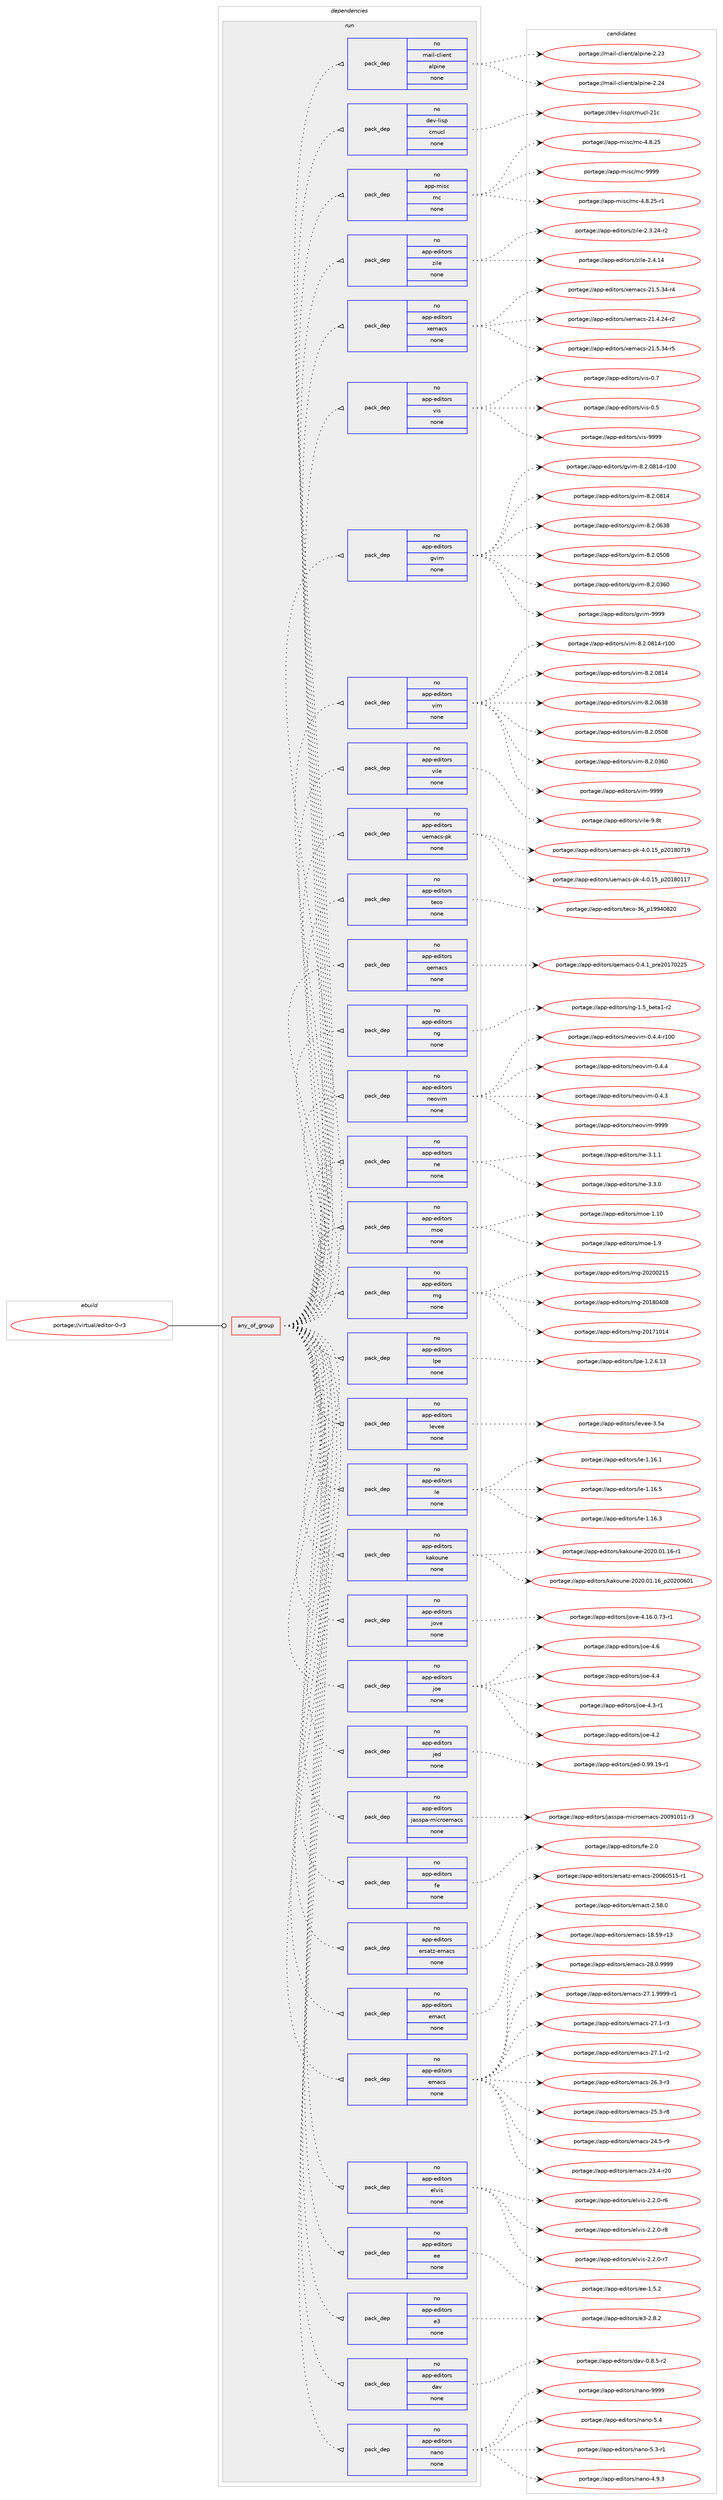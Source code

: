 digraph prolog {

# *************
# Graph options
# *************

newrank=true;
concentrate=true;
compound=true;
graph [rankdir=LR,fontname=Helvetica,fontsize=10,ranksep=1.5];#, ranksep=2.5, nodesep=0.2];
edge  [arrowhead=vee];
node  [fontname=Helvetica,fontsize=10];

# **********
# The ebuild
# **********

subgraph cluster_leftcol {
color=gray;
rank=same;
label=<<i>ebuild</i>>;
id [label="portage://virtual/editor-0-r3", color=red, width=4, href="../virtual/editor-0-r3.svg"];
}

# ****************
# The dependencies
# ****************

subgraph cluster_midcol {
color=gray;
label=<<i>dependencies</i>>;
subgraph cluster_compile {
fillcolor="#eeeeee";
style=filled;
label=<<i>compile</i>>;
}
subgraph cluster_compileandrun {
fillcolor="#eeeeee";
style=filled;
label=<<i>compile and run</i>>;
}
subgraph cluster_run {
fillcolor="#eeeeee";
style=filled;
label=<<i>run</i>>;
subgraph any146 {
dependency2303 [label=<<TABLE BORDER="0" CELLBORDER="1" CELLSPACING="0" CELLPADDING="4"><TR><TD CELLPADDING="10">any_of_group</TD></TR></TABLE>>, shape=none, color=red];subgraph pack1997 {
dependency2304 [label=<<TABLE BORDER="0" CELLBORDER="1" CELLSPACING="0" CELLPADDING="4" WIDTH="220"><TR><TD ROWSPAN="6" CELLPADDING="30">pack_dep</TD></TR><TR><TD WIDTH="110">no</TD></TR><TR><TD>app-editors</TD></TR><TR><TD>nano</TD></TR><TR><TD>none</TD></TR><TR><TD></TD></TR></TABLE>>, shape=none, color=blue];
}
dependency2303:e -> dependency2304:w [weight=20,style="dotted",arrowhead="oinv"];
subgraph pack1998 {
dependency2305 [label=<<TABLE BORDER="0" CELLBORDER="1" CELLSPACING="0" CELLPADDING="4" WIDTH="220"><TR><TD ROWSPAN="6" CELLPADDING="30">pack_dep</TD></TR><TR><TD WIDTH="110">no</TD></TR><TR><TD>app-editors</TD></TR><TR><TD>dav</TD></TR><TR><TD>none</TD></TR><TR><TD></TD></TR></TABLE>>, shape=none, color=blue];
}
dependency2303:e -> dependency2305:w [weight=20,style="dotted",arrowhead="oinv"];
subgraph pack1999 {
dependency2306 [label=<<TABLE BORDER="0" CELLBORDER="1" CELLSPACING="0" CELLPADDING="4" WIDTH="220"><TR><TD ROWSPAN="6" CELLPADDING="30">pack_dep</TD></TR><TR><TD WIDTH="110">no</TD></TR><TR><TD>app-editors</TD></TR><TR><TD>e3</TD></TR><TR><TD>none</TD></TR><TR><TD></TD></TR></TABLE>>, shape=none, color=blue];
}
dependency2303:e -> dependency2306:w [weight=20,style="dotted",arrowhead="oinv"];
subgraph pack2000 {
dependency2307 [label=<<TABLE BORDER="0" CELLBORDER="1" CELLSPACING="0" CELLPADDING="4" WIDTH="220"><TR><TD ROWSPAN="6" CELLPADDING="30">pack_dep</TD></TR><TR><TD WIDTH="110">no</TD></TR><TR><TD>app-editors</TD></TR><TR><TD>ee</TD></TR><TR><TD>none</TD></TR><TR><TD></TD></TR></TABLE>>, shape=none, color=blue];
}
dependency2303:e -> dependency2307:w [weight=20,style="dotted",arrowhead="oinv"];
subgraph pack2001 {
dependency2308 [label=<<TABLE BORDER="0" CELLBORDER="1" CELLSPACING="0" CELLPADDING="4" WIDTH="220"><TR><TD ROWSPAN="6" CELLPADDING="30">pack_dep</TD></TR><TR><TD WIDTH="110">no</TD></TR><TR><TD>app-editors</TD></TR><TR><TD>elvis</TD></TR><TR><TD>none</TD></TR><TR><TD></TD></TR></TABLE>>, shape=none, color=blue];
}
dependency2303:e -> dependency2308:w [weight=20,style="dotted",arrowhead="oinv"];
subgraph pack2002 {
dependency2309 [label=<<TABLE BORDER="0" CELLBORDER="1" CELLSPACING="0" CELLPADDING="4" WIDTH="220"><TR><TD ROWSPAN="6" CELLPADDING="30">pack_dep</TD></TR><TR><TD WIDTH="110">no</TD></TR><TR><TD>app-editors</TD></TR><TR><TD>emacs</TD></TR><TR><TD>none</TD></TR><TR><TD></TD></TR></TABLE>>, shape=none, color=blue];
}
dependency2303:e -> dependency2309:w [weight=20,style="dotted",arrowhead="oinv"];
subgraph pack2003 {
dependency2310 [label=<<TABLE BORDER="0" CELLBORDER="1" CELLSPACING="0" CELLPADDING="4" WIDTH="220"><TR><TD ROWSPAN="6" CELLPADDING="30">pack_dep</TD></TR><TR><TD WIDTH="110">no</TD></TR><TR><TD>app-editors</TD></TR><TR><TD>emact</TD></TR><TR><TD>none</TD></TR><TR><TD></TD></TR></TABLE>>, shape=none, color=blue];
}
dependency2303:e -> dependency2310:w [weight=20,style="dotted",arrowhead="oinv"];
subgraph pack2004 {
dependency2311 [label=<<TABLE BORDER="0" CELLBORDER="1" CELLSPACING="0" CELLPADDING="4" WIDTH="220"><TR><TD ROWSPAN="6" CELLPADDING="30">pack_dep</TD></TR><TR><TD WIDTH="110">no</TD></TR><TR><TD>app-editors</TD></TR><TR><TD>ersatz-emacs</TD></TR><TR><TD>none</TD></TR><TR><TD></TD></TR></TABLE>>, shape=none, color=blue];
}
dependency2303:e -> dependency2311:w [weight=20,style="dotted",arrowhead="oinv"];
subgraph pack2005 {
dependency2312 [label=<<TABLE BORDER="0" CELLBORDER="1" CELLSPACING="0" CELLPADDING="4" WIDTH="220"><TR><TD ROWSPAN="6" CELLPADDING="30">pack_dep</TD></TR><TR><TD WIDTH="110">no</TD></TR><TR><TD>app-editors</TD></TR><TR><TD>fe</TD></TR><TR><TD>none</TD></TR><TR><TD></TD></TR></TABLE>>, shape=none, color=blue];
}
dependency2303:e -> dependency2312:w [weight=20,style="dotted",arrowhead="oinv"];
subgraph pack2006 {
dependency2313 [label=<<TABLE BORDER="0" CELLBORDER="1" CELLSPACING="0" CELLPADDING="4" WIDTH="220"><TR><TD ROWSPAN="6" CELLPADDING="30">pack_dep</TD></TR><TR><TD WIDTH="110">no</TD></TR><TR><TD>app-editors</TD></TR><TR><TD>jasspa-microemacs</TD></TR><TR><TD>none</TD></TR><TR><TD></TD></TR></TABLE>>, shape=none, color=blue];
}
dependency2303:e -> dependency2313:w [weight=20,style="dotted",arrowhead="oinv"];
subgraph pack2007 {
dependency2314 [label=<<TABLE BORDER="0" CELLBORDER="1" CELLSPACING="0" CELLPADDING="4" WIDTH="220"><TR><TD ROWSPAN="6" CELLPADDING="30">pack_dep</TD></TR><TR><TD WIDTH="110">no</TD></TR><TR><TD>app-editors</TD></TR><TR><TD>jed</TD></TR><TR><TD>none</TD></TR><TR><TD></TD></TR></TABLE>>, shape=none, color=blue];
}
dependency2303:e -> dependency2314:w [weight=20,style="dotted",arrowhead="oinv"];
subgraph pack2008 {
dependency2315 [label=<<TABLE BORDER="0" CELLBORDER="1" CELLSPACING="0" CELLPADDING="4" WIDTH="220"><TR><TD ROWSPAN="6" CELLPADDING="30">pack_dep</TD></TR><TR><TD WIDTH="110">no</TD></TR><TR><TD>app-editors</TD></TR><TR><TD>joe</TD></TR><TR><TD>none</TD></TR><TR><TD></TD></TR></TABLE>>, shape=none, color=blue];
}
dependency2303:e -> dependency2315:w [weight=20,style="dotted",arrowhead="oinv"];
subgraph pack2009 {
dependency2316 [label=<<TABLE BORDER="0" CELLBORDER="1" CELLSPACING="0" CELLPADDING="4" WIDTH="220"><TR><TD ROWSPAN="6" CELLPADDING="30">pack_dep</TD></TR><TR><TD WIDTH="110">no</TD></TR><TR><TD>app-editors</TD></TR><TR><TD>jove</TD></TR><TR><TD>none</TD></TR><TR><TD></TD></TR></TABLE>>, shape=none, color=blue];
}
dependency2303:e -> dependency2316:w [weight=20,style="dotted",arrowhead="oinv"];
subgraph pack2010 {
dependency2317 [label=<<TABLE BORDER="0" CELLBORDER="1" CELLSPACING="0" CELLPADDING="4" WIDTH="220"><TR><TD ROWSPAN="6" CELLPADDING="30">pack_dep</TD></TR><TR><TD WIDTH="110">no</TD></TR><TR><TD>app-editors</TD></TR><TR><TD>kakoune</TD></TR><TR><TD>none</TD></TR><TR><TD></TD></TR></TABLE>>, shape=none, color=blue];
}
dependency2303:e -> dependency2317:w [weight=20,style="dotted",arrowhead="oinv"];
subgraph pack2011 {
dependency2318 [label=<<TABLE BORDER="0" CELLBORDER="1" CELLSPACING="0" CELLPADDING="4" WIDTH="220"><TR><TD ROWSPAN="6" CELLPADDING="30">pack_dep</TD></TR><TR><TD WIDTH="110">no</TD></TR><TR><TD>app-editors</TD></TR><TR><TD>le</TD></TR><TR><TD>none</TD></TR><TR><TD></TD></TR></TABLE>>, shape=none, color=blue];
}
dependency2303:e -> dependency2318:w [weight=20,style="dotted",arrowhead="oinv"];
subgraph pack2012 {
dependency2319 [label=<<TABLE BORDER="0" CELLBORDER="1" CELLSPACING="0" CELLPADDING="4" WIDTH="220"><TR><TD ROWSPAN="6" CELLPADDING="30">pack_dep</TD></TR><TR><TD WIDTH="110">no</TD></TR><TR><TD>app-editors</TD></TR><TR><TD>levee</TD></TR><TR><TD>none</TD></TR><TR><TD></TD></TR></TABLE>>, shape=none, color=blue];
}
dependency2303:e -> dependency2319:w [weight=20,style="dotted",arrowhead="oinv"];
subgraph pack2013 {
dependency2320 [label=<<TABLE BORDER="0" CELLBORDER="1" CELLSPACING="0" CELLPADDING="4" WIDTH="220"><TR><TD ROWSPAN="6" CELLPADDING="30">pack_dep</TD></TR><TR><TD WIDTH="110">no</TD></TR><TR><TD>app-editors</TD></TR><TR><TD>lpe</TD></TR><TR><TD>none</TD></TR><TR><TD></TD></TR></TABLE>>, shape=none, color=blue];
}
dependency2303:e -> dependency2320:w [weight=20,style="dotted",arrowhead="oinv"];
subgraph pack2014 {
dependency2321 [label=<<TABLE BORDER="0" CELLBORDER="1" CELLSPACING="0" CELLPADDING="4" WIDTH="220"><TR><TD ROWSPAN="6" CELLPADDING="30">pack_dep</TD></TR><TR><TD WIDTH="110">no</TD></TR><TR><TD>app-editors</TD></TR><TR><TD>mg</TD></TR><TR><TD>none</TD></TR><TR><TD></TD></TR></TABLE>>, shape=none, color=blue];
}
dependency2303:e -> dependency2321:w [weight=20,style="dotted",arrowhead="oinv"];
subgraph pack2015 {
dependency2322 [label=<<TABLE BORDER="0" CELLBORDER="1" CELLSPACING="0" CELLPADDING="4" WIDTH="220"><TR><TD ROWSPAN="6" CELLPADDING="30">pack_dep</TD></TR><TR><TD WIDTH="110">no</TD></TR><TR><TD>app-editors</TD></TR><TR><TD>moe</TD></TR><TR><TD>none</TD></TR><TR><TD></TD></TR></TABLE>>, shape=none, color=blue];
}
dependency2303:e -> dependency2322:w [weight=20,style="dotted",arrowhead="oinv"];
subgraph pack2016 {
dependency2323 [label=<<TABLE BORDER="0" CELLBORDER="1" CELLSPACING="0" CELLPADDING="4" WIDTH="220"><TR><TD ROWSPAN="6" CELLPADDING="30">pack_dep</TD></TR><TR><TD WIDTH="110">no</TD></TR><TR><TD>app-editors</TD></TR><TR><TD>ne</TD></TR><TR><TD>none</TD></TR><TR><TD></TD></TR></TABLE>>, shape=none, color=blue];
}
dependency2303:e -> dependency2323:w [weight=20,style="dotted",arrowhead="oinv"];
subgraph pack2017 {
dependency2324 [label=<<TABLE BORDER="0" CELLBORDER="1" CELLSPACING="0" CELLPADDING="4" WIDTH="220"><TR><TD ROWSPAN="6" CELLPADDING="30">pack_dep</TD></TR><TR><TD WIDTH="110">no</TD></TR><TR><TD>app-editors</TD></TR><TR><TD>neovim</TD></TR><TR><TD>none</TD></TR><TR><TD></TD></TR></TABLE>>, shape=none, color=blue];
}
dependency2303:e -> dependency2324:w [weight=20,style="dotted",arrowhead="oinv"];
subgraph pack2018 {
dependency2325 [label=<<TABLE BORDER="0" CELLBORDER="1" CELLSPACING="0" CELLPADDING="4" WIDTH="220"><TR><TD ROWSPAN="6" CELLPADDING="30">pack_dep</TD></TR><TR><TD WIDTH="110">no</TD></TR><TR><TD>app-editors</TD></TR><TR><TD>ng</TD></TR><TR><TD>none</TD></TR><TR><TD></TD></TR></TABLE>>, shape=none, color=blue];
}
dependency2303:e -> dependency2325:w [weight=20,style="dotted",arrowhead="oinv"];
subgraph pack2019 {
dependency2326 [label=<<TABLE BORDER="0" CELLBORDER="1" CELLSPACING="0" CELLPADDING="4" WIDTH="220"><TR><TD ROWSPAN="6" CELLPADDING="30">pack_dep</TD></TR><TR><TD WIDTH="110">no</TD></TR><TR><TD>app-editors</TD></TR><TR><TD>qemacs</TD></TR><TR><TD>none</TD></TR><TR><TD></TD></TR></TABLE>>, shape=none, color=blue];
}
dependency2303:e -> dependency2326:w [weight=20,style="dotted",arrowhead="oinv"];
subgraph pack2020 {
dependency2327 [label=<<TABLE BORDER="0" CELLBORDER="1" CELLSPACING="0" CELLPADDING="4" WIDTH="220"><TR><TD ROWSPAN="6" CELLPADDING="30">pack_dep</TD></TR><TR><TD WIDTH="110">no</TD></TR><TR><TD>app-editors</TD></TR><TR><TD>teco</TD></TR><TR><TD>none</TD></TR><TR><TD></TD></TR></TABLE>>, shape=none, color=blue];
}
dependency2303:e -> dependency2327:w [weight=20,style="dotted",arrowhead="oinv"];
subgraph pack2021 {
dependency2328 [label=<<TABLE BORDER="0" CELLBORDER="1" CELLSPACING="0" CELLPADDING="4" WIDTH="220"><TR><TD ROWSPAN="6" CELLPADDING="30">pack_dep</TD></TR><TR><TD WIDTH="110">no</TD></TR><TR><TD>app-editors</TD></TR><TR><TD>uemacs-pk</TD></TR><TR><TD>none</TD></TR><TR><TD></TD></TR></TABLE>>, shape=none, color=blue];
}
dependency2303:e -> dependency2328:w [weight=20,style="dotted",arrowhead="oinv"];
subgraph pack2022 {
dependency2329 [label=<<TABLE BORDER="0" CELLBORDER="1" CELLSPACING="0" CELLPADDING="4" WIDTH="220"><TR><TD ROWSPAN="6" CELLPADDING="30">pack_dep</TD></TR><TR><TD WIDTH="110">no</TD></TR><TR><TD>app-editors</TD></TR><TR><TD>vile</TD></TR><TR><TD>none</TD></TR><TR><TD></TD></TR></TABLE>>, shape=none, color=blue];
}
dependency2303:e -> dependency2329:w [weight=20,style="dotted",arrowhead="oinv"];
subgraph pack2023 {
dependency2330 [label=<<TABLE BORDER="0" CELLBORDER="1" CELLSPACING="0" CELLPADDING="4" WIDTH="220"><TR><TD ROWSPAN="6" CELLPADDING="30">pack_dep</TD></TR><TR><TD WIDTH="110">no</TD></TR><TR><TD>app-editors</TD></TR><TR><TD>vim</TD></TR><TR><TD>none</TD></TR><TR><TD></TD></TR></TABLE>>, shape=none, color=blue];
}
dependency2303:e -> dependency2330:w [weight=20,style="dotted",arrowhead="oinv"];
subgraph pack2024 {
dependency2331 [label=<<TABLE BORDER="0" CELLBORDER="1" CELLSPACING="0" CELLPADDING="4" WIDTH="220"><TR><TD ROWSPAN="6" CELLPADDING="30">pack_dep</TD></TR><TR><TD WIDTH="110">no</TD></TR><TR><TD>app-editors</TD></TR><TR><TD>gvim</TD></TR><TR><TD>none</TD></TR><TR><TD></TD></TR></TABLE>>, shape=none, color=blue];
}
dependency2303:e -> dependency2331:w [weight=20,style="dotted",arrowhead="oinv"];
subgraph pack2025 {
dependency2332 [label=<<TABLE BORDER="0" CELLBORDER="1" CELLSPACING="0" CELLPADDING="4" WIDTH="220"><TR><TD ROWSPAN="6" CELLPADDING="30">pack_dep</TD></TR><TR><TD WIDTH="110">no</TD></TR><TR><TD>app-editors</TD></TR><TR><TD>vis</TD></TR><TR><TD>none</TD></TR><TR><TD></TD></TR></TABLE>>, shape=none, color=blue];
}
dependency2303:e -> dependency2332:w [weight=20,style="dotted",arrowhead="oinv"];
subgraph pack2026 {
dependency2333 [label=<<TABLE BORDER="0" CELLBORDER="1" CELLSPACING="0" CELLPADDING="4" WIDTH="220"><TR><TD ROWSPAN="6" CELLPADDING="30">pack_dep</TD></TR><TR><TD WIDTH="110">no</TD></TR><TR><TD>app-editors</TD></TR><TR><TD>xemacs</TD></TR><TR><TD>none</TD></TR><TR><TD></TD></TR></TABLE>>, shape=none, color=blue];
}
dependency2303:e -> dependency2333:w [weight=20,style="dotted",arrowhead="oinv"];
subgraph pack2027 {
dependency2334 [label=<<TABLE BORDER="0" CELLBORDER="1" CELLSPACING="0" CELLPADDING="4" WIDTH="220"><TR><TD ROWSPAN="6" CELLPADDING="30">pack_dep</TD></TR><TR><TD WIDTH="110">no</TD></TR><TR><TD>app-editors</TD></TR><TR><TD>zile</TD></TR><TR><TD>none</TD></TR><TR><TD></TD></TR></TABLE>>, shape=none, color=blue];
}
dependency2303:e -> dependency2334:w [weight=20,style="dotted",arrowhead="oinv"];
subgraph pack2028 {
dependency2335 [label=<<TABLE BORDER="0" CELLBORDER="1" CELLSPACING="0" CELLPADDING="4" WIDTH="220"><TR><TD ROWSPAN="6" CELLPADDING="30">pack_dep</TD></TR><TR><TD WIDTH="110">no</TD></TR><TR><TD>app-misc</TD></TR><TR><TD>mc</TD></TR><TR><TD>none</TD></TR><TR><TD></TD></TR></TABLE>>, shape=none, color=blue];
}
dependency2303:e -> dependency2335:w [weight=20,style="dotted",arrowhead="oinv"];
subgraph pack2029 {
dependency2336 [label=<<TABLE BORDER="0" CELLBORDER="1" CELLSPACING="0" CELLPADDING="4" WIDTH="220"><TR><TD ROWSPAN="6" CELLPADDING="30">pack_dep</TD></TR><TR><TD WIDTH="110">no</TD></TR><TR><TD>dev-lisp</TD></TR><TR><TD>cmucl</TD></TR><TR><TD>none</TD></TR><TR><TD></TD></TR></TABLE>>, shape=none, color=blue];
}
dependency2303:e -> dependency2336:w [weight=20,style="dotted",arrowhead="oinv"];
subgraph pack2030 {
dependency2337 [label=<<TABLE BORDER="0" CELLBORDER="1" CELLSPACING="0" CELLPADDING="4" WIDTH="220"><TR><TD ROWSPAN="6" CELLPADDING="30">pack_dep</TD></TR><TR><TD WIDTH="110">no</TD></TR><TR><TD>mail-client</TD></TR><TR><TD>alpine</TD></TR><TR><TD>none</TD></TR><TR><TD></TD></TR></TABLE>>, shape=none, color=blue];
}
dependency2303:e -> dependency2337:w [weight=20,style="dotted",arrowhead="oinv"];
}
id:e -> dependency2303:w [weight=20,style="solid",arrowhead="odot"];
}
}

# **************
# The candidates
# **************

subgraph cluster_choices {
rank=same;
color=gray;
label=<<i>candidates</i>>;

subgraph choice1997 {
color=black;
nodesep=1;
choice971121124510110010511611111411547110971101114557575757 [label="portage://app-editors/nano-9999", color=red, width=4,href="../app-editors/nano-9999.svg"];
choice9711211245101100105116111114115471109711011145534652 [label="portage://app-editors/nano-5.4", color=red, width=4,href="../app-editors/nano-5.4.svg"];
choice97112112451011001051161111141154711097110111455346514511449 [label="portage://app-editors/nano-5.3-r1", color=red, width=4,href="../app-editors/nano-5.3-r1.svg"];
choice97112112451011001051161111141154711097110111455246574651 [label="portage://app-editors/nano-4.9.3", color=red, width=4,href="../app-editors/nano-4.9.3.svg"];
dependency2304:e -> choice971121124510110010511611111411547110971101114557575757:w [style=dotted,weight="100"];
dependency2304:e -> choice9711211245101100105116111114115471109711011145534652:w [style=dotted,weight="100"];
dependency2304:e -> choice97112112451011001051161111141154711097110111455346514511449:w [style=dotted,weight="100"];
dependency2304:e -> choice97112112451011001051161111141154711097110111455246574651:w [style=dotted,weight="100"];
}
subgraph choice1998 {
color=black;
nodesep=1;
choice971121124510110010511611111411547100971184548465646534511450 [label="portage://app-editors/dav-0.8.5-r2", color=red, width=4,href="../app-editors/dav-0.8.5-r2.svg"];
dependency2305:e -> choice971121124510110010511611111411547100971184548465646534511450:w [style=dotted,weight="100"];
}
subgraph choice1999 {
color=black;
nodesep=1;
choice97112112451011001051161111141154710151455046564650 [label="portage://app-editors/e3-2.8.2", color=red, width=4,href="../app-editors/e3-2.8.2.svg"];
dependency2306:e -> choice97112112451011001051161111141154710151455046564650:w [style=dotted,weight="100"];
}
subgraph choice2000 {
color=black;
nodesep=1;
choice971121124510110010511611111411547101101454946534650 [label="portage://app-editors/ee-1.5.2", color=red, width=4,href="../app-editors/ee-1.5.2.svg"];
dependency2307:e -> choice971121124510110010511611111411547101101454946534650:w [style=dotted,weight="100"];
}
subgraph choice2001 {
color=black;
nodesep=1;
choice9711211245101100105116111114115471011081181051154550465046484511456 [label="portage://app-editors/elvis-2.2.0-r8", color=red, width=4,href="../app-editors/elvis-2.2.0-r8.svg"];
choice9711211245101100105116111114115471011081181051154550465046484511455 [label="portage://app-editors/elvis-2.2.0-r7", color=red, width=4,href="../app-editors/elvis-2.2.0-r7.svg"];
choice9711211245101100105116111114115471011081181051154550465046484511454 [label="portage://app-editors/elvis-2.2.0-r6", color=red, width=4,href="../app-editors/elvis-2.2.0-r6.svg"];
dependency2308:e -> choice9711211245101100105116111114115471011081181051154550465046484511456:w [style=dotted,weight="100"];
dependency2308:e -> choice9711211245101100105116111114115471011081181051154550465046484511455:w [style=dotted,weight="100"];
dependency2308:e -> choice9711211245101100105116111114115471011081181051154550465046484511454:w [style=dotted,weight="100"];
}
subgraph choice2002 {
color=black;
nodesep=1;
choice971121124510110010511611111411547101109979911545505646484657575757 [label="portage://app-editors/emacs-28.0.9999", color=red, width=4,href="../app-editors/emacs-28.0.9999.svg"];
choice9711211245101100105116111114115471011099799115455055464946575757574511449 [label="portage://app-editors/emacs-27.1.9999-r1", color=red, width=4,href="../app-editors/emacs-27.1.9999-r1.svg"];
choice971121124510110010511611111411547101109979911545505546494511451 [label="portage://app-editors/emacs-27.1-r3", color=red, width=4,href="../app-editors/emacs-27.1-r3.svg"];
choice971121124510110010511611111411547101109979911545505546494511450 [label="portage://app-editors/emacs-27.1-r2", color=red, width=4,href="../app-editors/emacs-27.1-r2.svg"];
choice971121124510110010511611111411547101109979911545505446514511451 [label="portage://app-editors/emacs-26.3-r3", color=red, width=4,href="../app-editors/emacs-26.3-r3.svg"];
choice971121124510110010511611111411547101109979911545505346514511456 [label="portage://app-editors/emacs-25.3-r8", color=red, width=4,href="../app-editors/emacs-25.3-r8.svg"];
choice971121124510110010511611111411547101109979911545505246534511457 [label="portage://app-editors/emacs-24.5-r9", color=red, width=4,href="../app-editors/emacs-24.5-r9.svg"];
choice97112112451011001051161111141154710110997991154550514652451145048 [label="portage://app-editors/emacs-23.4-r20", color=red, width=4,href="../app-editors/emacs-23.4-r20.svg"];
choice9711211245101100105116111114115471011099799115454956465357451144951 [label="portage://app-editors/emacs-18.59-r13", color=red, width=4,href="../app-editors/emacs-18.59-r13.svg"];
dependency2309:e -> choice971121124510110010511611111411547101109979911545505646484657575757:w [style=dotted,weight="100"];
dependency2309:e -> choice9711211245101100105116111114115471011099799115455055464946575757574511449:w [style=dotted,weight="100"];
dependency2309:e -> choice971121124510110010511611111411547101109979911545505546494511451:w [style=dotted,weight="100"];
dependency2309:e -> choice971121124510110010511611111411547101109979911545505546494511450:w [style=dotted,weight="100"];
dependency2309:e -> choice971121124510110010511611111411547101109979911545505446514511451:w [style=dotted,weight="100"];
dependency2309:e -> choice971121124510110010511611111411547101109979911545505346514511456:w [style=dotted,weight="100"];
dependency2309:e -> choice971121124510110010511611111411547101109979911545505246534511457:w [style=dotted,weight="100"];
dependency2309:e -> choice97112112451011001051161111141154710110997991154550514652451145048:w [style=dotted,weight="100"];
dependency2309:e -> choice9711211245101100105116111114115471011099799115454956465357451144951:w [style=dotted,weight="100"];
}
subgraph choice2003 {
color=black;
nodesep=1;
choice971121124510110010511611111411547101109979911645504653564648 [label="portage://app-editors/emact-2.58.0", color=red, width=4,href="../app-editors/emact-2.58.0.svg"];
dependency2310:e -> choice971121124510110010511611111411547101109979911645504653564648:w [style=dotted,weight="100"];
}
subgraph choice2004 {
color=black;
nodesep=1;
choice971121124510110010511611111411547101114115971161224510110997991154550484854485349534511449 [label="portage://app-editors/ersatz-emacs-20060515-r1", color=red, width=4,href="../app-editors/ersatz-emacs-20060515-r1.svg"];
dependency2311:e -> choice971121124510110010511611111411547101114115971161224510110997991154550484854485349534511449:w [style=dotted,weight="100"];
}
subgraph choice2005 {
color=black;
nodesep=1;
choice97112112451011001051161111141154710210145504648 [label="portage://app-editors/fe-2.0", color=red, width=4,href="../app-editors/fe-2.0.svg"];
dependency2312:e -> choice97112112451011001051161111141154710210145504648:w [style=dotted,weight="100"];
}
subgraph choice2006 {
color=black;
nodesep=1;
choice9711211245101100105116111114115471069711511511297451091059911411110110997991154550484857494849494511451 [label="portage://app-editors/jasspa-microemacs-20091011-r3", color=red, width=4,href="../app-editors/jasspa-microemacs-20091011-r3.svg"];
dependency2313:e -> choice9711211245101100105116111114115471069711511511297451091059911411110110997991154550484857494849494511451:w [style=dotted,weight="100"];
}
subgraph choice2007 {
color=black;
nodesep=1;
choice97112112451011001051161111141154710610110045484657574649574511449 [label="portage://app-editors/jed-0.99.19-r1", color=red, width=4,href="../app-editors/jed-0.99.19-r1.svg"];
dependency2314:e -> choice97112112451011001051161111141154710610110045484657574649574511449:w [style=dotted,weight="100"];
}
subgraph choice2008 {
color=black;
nodesep=1;
choice97112112451011001051161111141154710611110145524654 [label="portage://app-editors/joe-4.6", color=red, width=4,href="../app-editors/joe-4.6.svg"];
choice97112112451011001051161111141154710611110145524652 [label="portage://app-editors/joe-4.4", color=red, width=4,href="../app-editors/joe-4.4.svg"];
choice971121124510110010511611111411547106111101455246514511449 [label="portage://app-editors/joe-4.3-r1", color=red, width=4,href="../app-editors/joe-4.3-r1.svg"];
choice97112112451011001051161111141154710611110145524650 [label="portage://app-editors/joe-4.2", color=red, width=4,href="../app-editors/joe-4.2.svg"];
dependency2315:e -> choice97112112451011001051161111141154710611110145524654:w [style=dotted,weight="100"];
dependency2315:e -> choice97112112451011001051161111141154710611110145524652:w [style=dotted,weight="100"];
dependency2315:e -> choice971121124510110010511611111411547106111101455246514511449:w [style=dotted,weight="100"];
dependency2315:e -> choice97112112451011001051161111141154710611110145524650:w [style=dotted,weight="100"];
}
subgraph choice2009 {
color=black;
nodesep=1;
choice971121124510110010511611111411547106111118101455246495446484655514511449 [label="portage://app-editors/jove-4.16.0.73-r1", color=red, width=4,href="../app-editors/jove-4.16.0.73-r1.svg"];
dependency2316:e -> choice971121124510110010511611111411547106111118101455246495446484655514511449:w [style=dotted,weight="100"];
}
subgraph choice2010 {
color=black;
nodesep=1;
choice971121124510110010511611111411547107971071111171101014550485048464849464954951125048504848544849 [label="portage://app-editors/kakoune-2020.01.16_p20200601", color=red, width=4,href="../app-editors/kakoune-2020.01.16_p20200601.svg"];
choice9711211245101100105116111114115471079710711111711010145504850484648494649544511449 [label="portage://app-editors/kakoune-2020.01.16-r1", color=red, width=4,href="../app-editors/kakoune-2020.01.16-r1.svg"];
dependency2317:e -> choice971121124510110010511611111411547107971071111171101014550485048464849464954951125048504848544849:w [style=dotted,weight="100"];
dependency2317:e -> choice9711211245101100105116111114115471079710711111711010145504850484648494649544511449:w [style=dotted,weight="100"];
}
subgraph choice2011 {
color=black;
nodesep=1;
choice97112112451011001051161111141154710810145494649544653 [label="portage://app-editors/le-1.16.5", color=red, width=4,href="../app-editors/le-1.16.5.svg"];
choice97112112451011001051161111141154710810145494649544651 [label="portage://app-editors/le-1.16.3", color=red, width=4,href="../app-editors/le-1.16.3.svg"];
choice97112112451011001051161111141154710810145494649544649 [label="portage://app-editors/le-1.16.1", color=red, width=4,href="../app-editors/le-1.16.1.svg"];
dependency2318:e -> choice97112112451011001051161111141154710810145494649544653:w [style=dotted,weight="100"];
dependency2318:e -> choice97112112451011001051161111141154710810145494649544651:w [style=dotted,weight="100"];
dependency2318:e -> choice97112112451011001051161111141154710810145494649544649:w [style=dotted,weight="100"];
}
subgraph choice2012 {
color=black;
nodesep=1;
choice9711211245101100105116111114115471081011181011014551465397 [label="portage://app-editors/levee-3.5a", color=red, width=4,href="../app-editors/levee-3.5a.svg"];
dependency2319:e -> choice9711211245101100105116111114115471081011181011014551465397:w [style=dotted,weight="100"];
}
subgraph choice2013 {
color=black;
nodesep=1;
choice971121124510110010511611111411547108112101454946504654464951 [label="portage://app-editors/lpe-1.2.6.13", color=red, width=4,href="../app-editors/lpe-1.2.6.13.svg"];
dependency2320:e -> choice971121124510110010511611111411547108112101454946504654464951:w [style=dotted,weight="100"];
}
subgraph choice2014 {
color=black;
nodesep=1;
choice971121124510110010511611111411547109103455048504848504953 [label="portage://app-editors/mg-20200215", color=red, width=4,href="../app-editors/mg-20200215.svg"];
choice971121124510110010511611111411547109103455048495648524856 [label="portage://app-editors/mg-20180408", color=red, width=4,href="../app-editors/mg-20180408.svg"];
choice971121124510110010511611111411547109103455048495549484952 [label="portage://app-editors/mg-20171014", color=red, width=4,href="../app-editors/mg-20171014.svg"];
dependency2321:e -> choice971121124510110010511611111411547109103455048504848504953:w [style=dotted,weight="100"];
dependency2321:e -> choice971121124510110010511611111411547109103455048495648524856:w [style=dotted,weight="100"];
dependency2321:e -> choice971121124510110010511611111411547109103455048495549484952:w [style=dotted,weight="100"];
}
subgraph choice2015 {
color=black;
nodesep=1;
choice97112112451011001051161111141154710911110145494657 [label="portage://app-editors/moe-1.9", color=red, width=4,href="../app-editors/moe-1.9.svg"];
choice9711211245101100105116111114115471091111014549464948 [label="portage://app-editors/moe-1.10", color=red, width=4,href="../app-editors/moe-1.10.svg"];
dependency2322:e -> choice97112112451011001051161111141154710911110145494657:w [style=dotted,weight="100"];
dependency2322:e -> choice9711211245101100105116111114115471091111014549464948:w [style=dotted,weight="100"];
}
subgraph choice2016 {
color=black;
nodesep=1;
choice971121124510110010511611111411547110101455146514648 [label="portage://app-editors/ne-3.3.0", color=red, width=4,href="../app-editors/ne-3.3.0.svg"];
choice971121124510110010511611111411547110101455146494649 [label="portage://app-editors/ne-3.1.1", color=red, width=4,href="../app-editors/ne-3.1.1.svg"];
dependency2323:e -> choice971121124510110010511611111411547110101455146514648:w [style=dotted,weight="100"];
dependency2323:e -> choice971121124510110010511611111411547110101455146494649:w [style=dotted,weight="100"];
}
subgraph choice2017 {
color=black;
nodesep=1;
choice9711211245101100105116111114115471101011111181051094557575757 [label="portage://app-editors/neovim-9999", color=red, width=4,href="../app-editors/neovim-9999.svg"];
choice97112112451011001051161111141154711010111111810510945484652465245114494848 [label="portage://app-editors/neovim-0.4.4-r100", color=red, width=4,href="../app-editors/neovim-0.4.4-r100.svg"];
choice971121124510110010511611111411547110101111118105109454846524652 [label="portage://app-editors/neovim-0.4.4", color=red, width=4,href="../app-editors/neovim-0.4.4.svg"];
choice971121124510110010511611111411547110101111118105109454846524651 [label="portage://app-editors/neovim-0.4.3", color=red, width=4,href="../app-editors/neovim-0.4.3.svg"];
dependency2324:e -> choice9711211245101100105116111114115471101011111181051094557575757:w [style=dotted,weight="100"];
dependency2324:e -> choice97112112451011001051161111141154711010111111810510945484652465245114494848:w [style=dotted,weight="100"];
dependency2324:e -> choice971121124510110010511611111411547110101111118105109454846524652:w [style=dotted,weight="100"];
dependency2324:e -> choice971121124510110010511611111411547110101111118105109454846524651:w [style=dotted,weight="100"];
}
subgraph choice2018 {
color=black;
nodesep=1;
choice97112112451011001051161111141154711010345494653959810111697494511450 [label="portage://app-editors/ng-1.5_beta1-r2", color=red, width=4,href="../app-editors/ng-1.5_beta1-r2.svg"];
dependency2325:e -> choice97112112451011001051161111141154711010345494653959810111697494511450:w [style=dotted,weight="100"];
}
subgraph choice2019 {
color=black;
nodesep=1;
choice9711211245101100105116111114115471131011099799115454846524649951121141015048495548505053 [label="portage://app-editors/qemacs-0.4.1_pre20170225", color=red, width=4,href="../app-editors/qemacs-0.4.1_pre20170225.svg"];
dependency2326:e -> choice9711211245101100105116111114115471131011099799115454846524649951121141015048495548505053:w [style=dotted,weight="100"];
}
subgraph choice2020 {
color=black;
nodesep=1;
choice97112112451011001051161111141154711610199111455154951124957575248565048 [label="portage://app-editors/teco-36_p19940820", color=red, width=4,href="../app-editors/teco-36_p19940820.svg"];
dependency2327:e -> choice97112112451011001051161111141154711610199111455154951124957575248565048:w [style=dotted,weight="100"];
}
subgraph choice2021 {
color=black;
nodesep=1;
choice97112112451011001051161111141154711710110997991154511210745524648464953951125048495648554957 [label="portage://app-editors/uemacs-pk-4.0.15_p20180719", color=red, width=4,href="../app-editors/uemacs-pk-4.0.15_p20180719.svg"];
choice97112112451011001051161111141154711710110997991154511210745524648464953951125048495648494955 [label="portage://app-editors/uemacs-pk-4.0.15_p20180117", color=red, width=4,href="../app-editors/uemacs-pk-4.0.15_p20180117.svg"];
dependency2328:e -> choice97112112451011001051161111141154711710110997991154511210745524648464953951125048495648554957:w [style=dotted,weight="100"];
dependency2328:e -> choice97112112451011001051161111141154711710110997991154511210745524648464953951125048495648494955:w [style=dotted,weight="100"];
}
subgraph choice2022 {
color=black;
nodesep=1;
choice97112112451011001051161111141154711810510810145574656116 [label="portage://app-editors/vile-9.8t", color=red, width=4,href="../app-editors/vile-9.8t.svg"];
dependency2329:e -> choice97112112451011001051161111141154711810510810145574656116:w [style=dotted,weight="100"];
}
subgraph choice2023 {
color=black;
nodesep=1;
choice9711211245101100105116111114115471181051094557575757 [label="portage://app-editors/vim-9999", color=red, width=4,href="../app-editors/vim-9999.svg"];
choice97112112451011001051161111141154711810510945564650464856495245114494848 [label="portage://app-editors/vim-8.2.0814-r100", color=red, width=4,href="../app-editors/vim-8.2.0814-r100.svg"];
choice971121124510110010511611111411547118105109455646504648564952 [label="portage://app-editors/vim-8.2.0814", color=red, width=4,href="../app-editors/vim-8.2.0814.svg"];
choice971121124510110010511611111411547118105109455646504648545156 [label="portage://app-editors/vim-8.2.0638", color=red, width=4,href="../app-editors/vim-8.2.0638.svg"];
choice971121124510110010511611111411547118105109455646504648534856 [label="portage://app-editors/vim-8.2.0508", color=red, width=4,href="../app-editors/vim-8.2.0508.svg"];
choice971121124510110010511611111411547118105109455646504648515448 [label="portage://app-editors/vim-8.2.0360", color=red, width=4,href="../app-editors/vim-8.2.0360.svg"];
dependency2330:e -> choice9711211245101100105116111114115471181051094557575757:w [style=dotted,weight="100"];
dependency2330:e -> choice97112112451011001051161111141154711810510945564650464856495245114494848:w [style=dotted,weight="100"];
dependency2330:e -> choice971121124510110010511611111411547118105109455646504648564952:w [style=dotted,weight="100"];
dependency2330:e -> choice971121124510110010511611111411547118105109455646504648545156:w [style=dotted,weight="100"];
dependency2330:e -> choice971121124510110010511611111411547118105109455646504648534856:w [style=dotted,weight="100"];
dependency2330:e -> choice971121124510110010511611111411547118105109455646504648515448:w [style=dotted,weight="100"];
}
subgraph choice2024 {
color=black;
nodesep=1;
choice9711211245101100105116111114115471031181051094557575757 [label="portage://app-editors/gvim-9999", color=red, width=4,href="../app-editors/gvim-9999.svg"];
choice97112112451011001051161111141154710311810510945564650464856495245114494848 [label="portage://app-editors/gvim-8.2.0814-r100", color=red, width=4,href="../app-editors/gvim-8.2.0814-r100.svg"];
choice971121124510110010511611111411547103118105109455646504648564952 [label="portage://app-editors/gvim-8.2.0814", color=red, width=4,href="../app-editors/gvim-8.2.0814.svg"];
choice971121124510110010511611111411547103118105109455646504648545156 [label="portage://app-editors/gvim-8.2.0638", color=red, width=4,href="../app-editors/gvim-8.2.0638.svg"];
choice971121124510110010511611111411547103118105109455646504648534856 [label="portage://app-editors/gvim-8.2.0508", color=red, width=4,href="../app-editors/gvim-8.2.0508.svg"];
choice971121124510110010511611111411547103118105109455646504648515448 [label="portage://app-editors/gvim-8.2.0360", color=red, width=4,href="../app-editors/gvim-8.2.0360.svg"];
dependency2331:e -> choice9711211245101100105116111114115471031181051094557575757:w [style=dotted,weight="100"];
dependency2331:e -> choice97112112451011001051161111141154710311810510945564650464856495245114494848:w [style=dotted,weight="100"];
dependency2331:e -> choice971121124510110010511611111411547103118105109455646504648564952:w [style=dotted,weight="100"];
dependency2331:e -> choice971121124510110010511611111411547103118105109455646504648545156:w [style=dotted,weight="100"];
dependency2331:e -> choice971121124510110010511611111411547103118105109455646504648534856:w [style=dotted,weight="100"];
dependency2331:e -> choice971121124510110010511611111411547103118105109455646504648515448:w [style=dotted,weight="100"];
}
subgraph choice2025 {
color=black;
nodesep=1;
choice9711211245101100105116111114115471181051154557575757 [label="portage://app-editors/vis-9999", color=red, width=4,href="../app-editors/vis-9999.svg"];
choice97112112451011001051161111141154711810511545484655 [label="portage://app-editors/vis-0.7", color=red, width=4,href="../app-editors/vis-0.7.svg"];
choice97112112451011001051161111141154711810511545484653 [label="portage://app-editors/vis-0.5", color=red, width=4,href="../app-editors/vis-0.5.svg"];
dependency2332:e -> choice9711211245101100105116111114115471181051154557575757:w [style=dotted,weight="100"];
dependency2332:e -> choice97112112451011001051161111141154711810511545484655:w [style=dotted,weight="100"];
dependency2332:e -> choice97112112451011001051161111141154711810511545484653:w [style=dotted,weight="100"];
}
subgraph choice2026 {
color=black;
nodesep=1;
choice971121124510110010511611111411547120101109979911545504946534651524511453 [label="portage://app-editors/xemacs-21.5.34-r5", color=red, width=4,href="../app-editors/xemacs-21.5.34-r5.svg"];
choice971121124510110010511611111411547120101109979911545504946534651524511452 [label="portage://app-editors/xemacs-21.5.34-r4", color=red, width=4,href="../app-editors/xemacs-21.5.34-r4.svg"];
choice971121124510110010511611111411547120101109979911545504946524650524511450 [label="portage://app-editors/xemacs-21.4.24-r2", color=red, width=4,href="../app-editors/xemacs-21.4.24-r2.svg"];
dependency2333:e -> choice971121124510110010511611111411547120101109979911545504946534651524511453:w [style=dotted,weight="100"];
dependency2333:e -> choice971121124510110010511611111411547120101109979911545504946534651524511452:w [style=dotted,weight="100"];
dependency2333:e -> choice971121124510110010511611111411547120101109979911545504946524650524511450:w [style=dotted,weight="100"];
}
subgraph choice2027 {
color=black;
nodesep=1;
choice97112112451011001051161111141154712210510810145504652464952 [label="portage://app-editors/zile-2.4.14", color=red, width=4,href="../app-editors/zile-2.4.14.svg"];
choice971121124510110010511611111411547122105108101455046514650524511450 [label="portage://app-editors/zile-2.3.24-r2", color=red, width=4,href="../app-editors/zile-2.3.24-r2.svg"];
dependency2334:e -> choice97112112451011001051161111141154712210510810145504652464952:w [style=dotted,weight="100"];
dependency2334:e -> choice971121124510110010511611111411547122105108101455046514650524511450:w [style=dotted,weight="100"];
}
subgraph choice2028 {
color=black;
nodesep=1;
choice97112112451091051159947109994557575757 [label="portage://app-misc/mc-9999", color=red, width=4,href="../app-misc/mc-9999.svg"];
choice9711211245109105115994710999455246564650534511449 [label="portage://app-misc/mc-4.8.25-r1", color=red, width=4,href="../app-misc/mc-4.8.25-r1.svg"];
choice971121124510910511599471099945524656465053 [label="portage://app-misc/mc-4.8.25", color=red, width=4,href="../app-misc/mc-4.8.25.svg"];
dependency2335:e -> choice97112112451091051159947109994557575757:w [style=dotted,weight="100"];
dependency2335:e -> choice9711211245109105115994710999455246564650534511449:w [style=dotted,weight="100"];
dependency2335:e -> choice971121124510910511599471099945524656465053:w [style=dotted,weight="100"];
}
subgraph choice2029 {
color=black;
nodesep=1;
choice1001011184510810511511247991091179910845504999 [label="portage://dev-lisp/cmucl-21c", color=red, width=4,href="../dev-lisp/cmucl-21c.svg"];
dependency2336:e -> choice1001011184510810511511247991091179910845504999:w [style=dotted,weight="100"];
}
subgraph choice2030 {
color=black;
nodesep=1;
choice10997105108459910810510111011647971081121051101014550465052 [label="portage://mail-client/alpine-2.24", color=red, width=4,href="../mail-client/alpine-2.24.svg"];
choice10997105108459910810510111011647971081121051101014550465051 [label="portage://mail-client/alpine-2.23", color=red, width=4,href="../mail-client/alpine-2.23.svg"];
dependency2337:e -> choice10997105108459910810510111011647971081121051101014550465052:w [style=dotted,weight="100"];
dependency2337:e -> choice10997105108459910810510111011647971081121051101014550465051:w [style=dotted,weight="100"];
}
}

}
